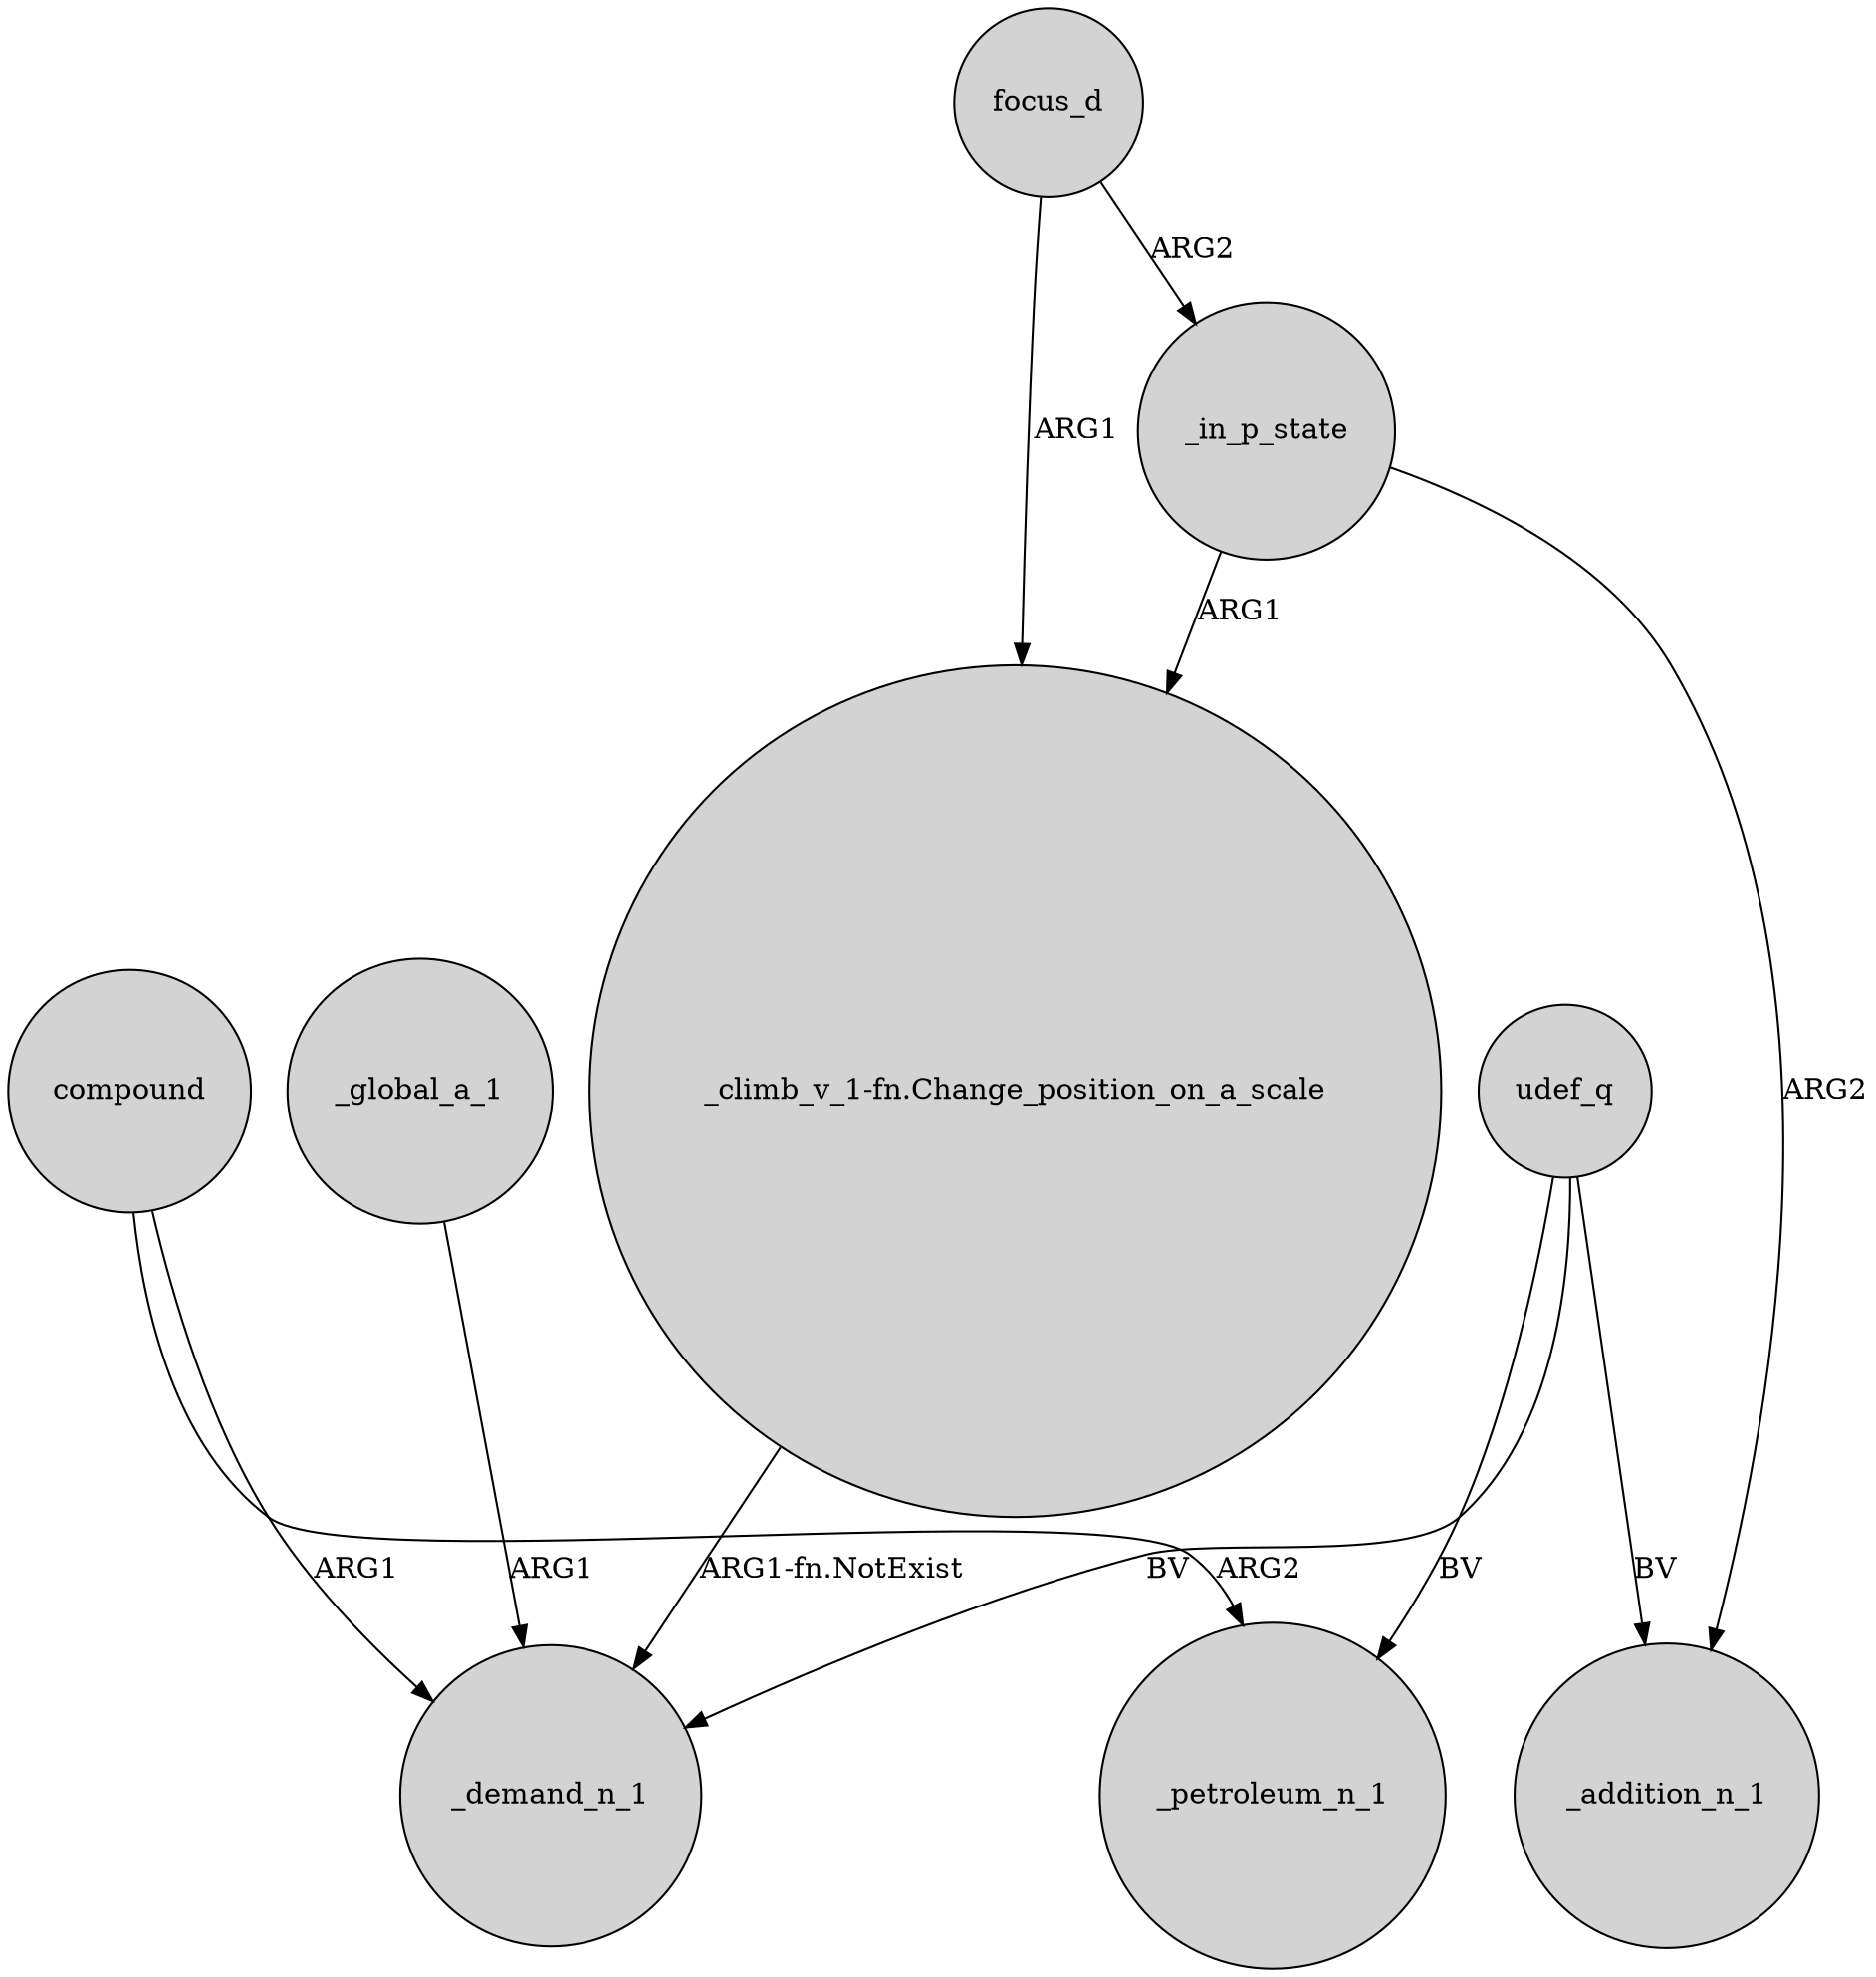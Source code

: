 digraph {
	node [shape=circle style=filled]
	compound -> _demand_n_1 [label=ARG1]
	compound -> _petroleum_n_1 [label=ARG2]
	udef_q -> _petroleum_n_1 [label=BV]
	udef_q -> _demand_n_1 [label=BV]
	_global_a_1 -> _demand_n_1 [label=ARG1]
	"_climb_v_1-fn.Change_position_on_a_scale" -> _demand_n_1 [label="ARG1-fn.NotExist"]
	focus_d -> "_climb_v_1-fn.Change_position_on_a_scale" [label=ARG1]
	focus_d -> _in_p_state [label=ARG2]
	_in_p_state -> "_climb_v_1-fn.Change_position_on_a_scale" [label=ARG1]
	udef_q -> _addition_n_1 [label=BV]
	_in_p_state -> _addition_n_1 [label=ARG2]
}

